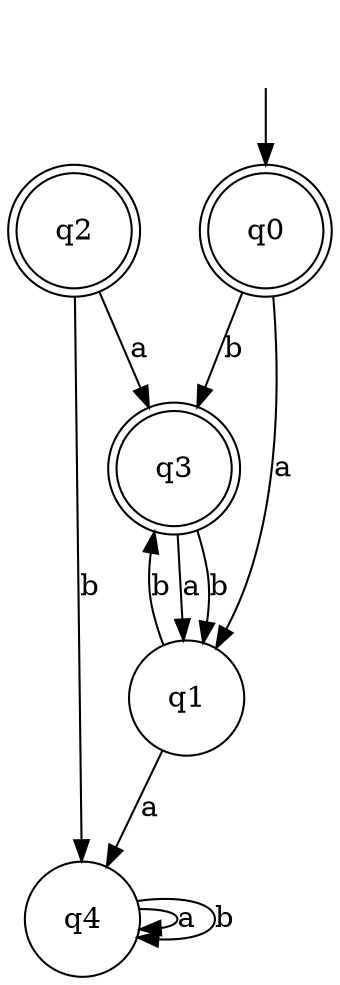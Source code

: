 digraph Automaton {

q3 [shape = doublecircle, label=<<TABLE BORDER="0" CELLBORDER="0" CELLSPACING="0"><TR><TD>q3</TD></TR></TABLE>>];

q4 [shape = circle, label=<<TABLE BORDER="0" CELLBORDER="0" CELLSPACING="0"><TR><TD>q4</TD></TR></TABLE>>];

q0 [shape = doublecircle, label=<<TABLE BORDER="0" CELLBORDER="0" CELLSPACING="0"><TR><TD>q0</TD></TR></TABLE>>];

_nil [style = invis, label=<<TABLE BORDER="0" CELLBORDER="" CELLSPACING="0"><TR><TD>_nil</TD></TR></TABLE>>];

q2 [shape = doublecircle, label=<<TABLE BORDER="0" CELLBORDER="0" CELLSPACING="0"><TR><TD>q2</TD></TR></TABLE>>];

q1 [shape = circle, label=<<TABLE BORDER="0" CELLBORDER="0" CELLSPACING="0"><TR><TD>q1</TD></TR></TABLE>>];

q4->q4 [label="a"];

q4->q4 [label="b"];

q3->q1 [label="a"];

q3->q1 [label="b"];

_nil -> q0 [];

q1->q3 [label="b"];

q2->q4 [label="b"];

q0->q1 [label="a"];

q2->q3 [label="a"];

q0->q3 [label="b"];

q1->q4 [label="a"];

}
